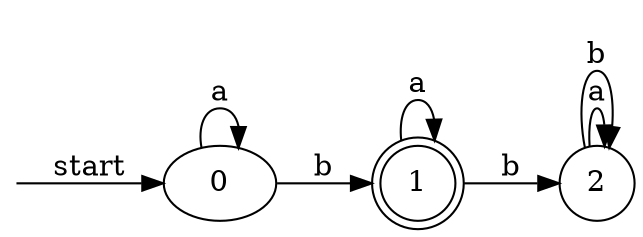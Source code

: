 digraph dfa {
    rankdir = LR;
    __start [style = invis, shape = point];
    __start -> "0" [ label = "start" ];
    node [shape = doublecircle]; "1"
    node [shape = circle];
    "2" -> "2" [ label = "a" ];
    "2" -> "2" [ label = "b" ];
    "0" -> "0" [ label = "a" ];
    "0" -> "1" [ label = "b" ];
    "1" -> "1" [ label = "a" ];
    "1" -> "2" [ label = "b" ];
}
